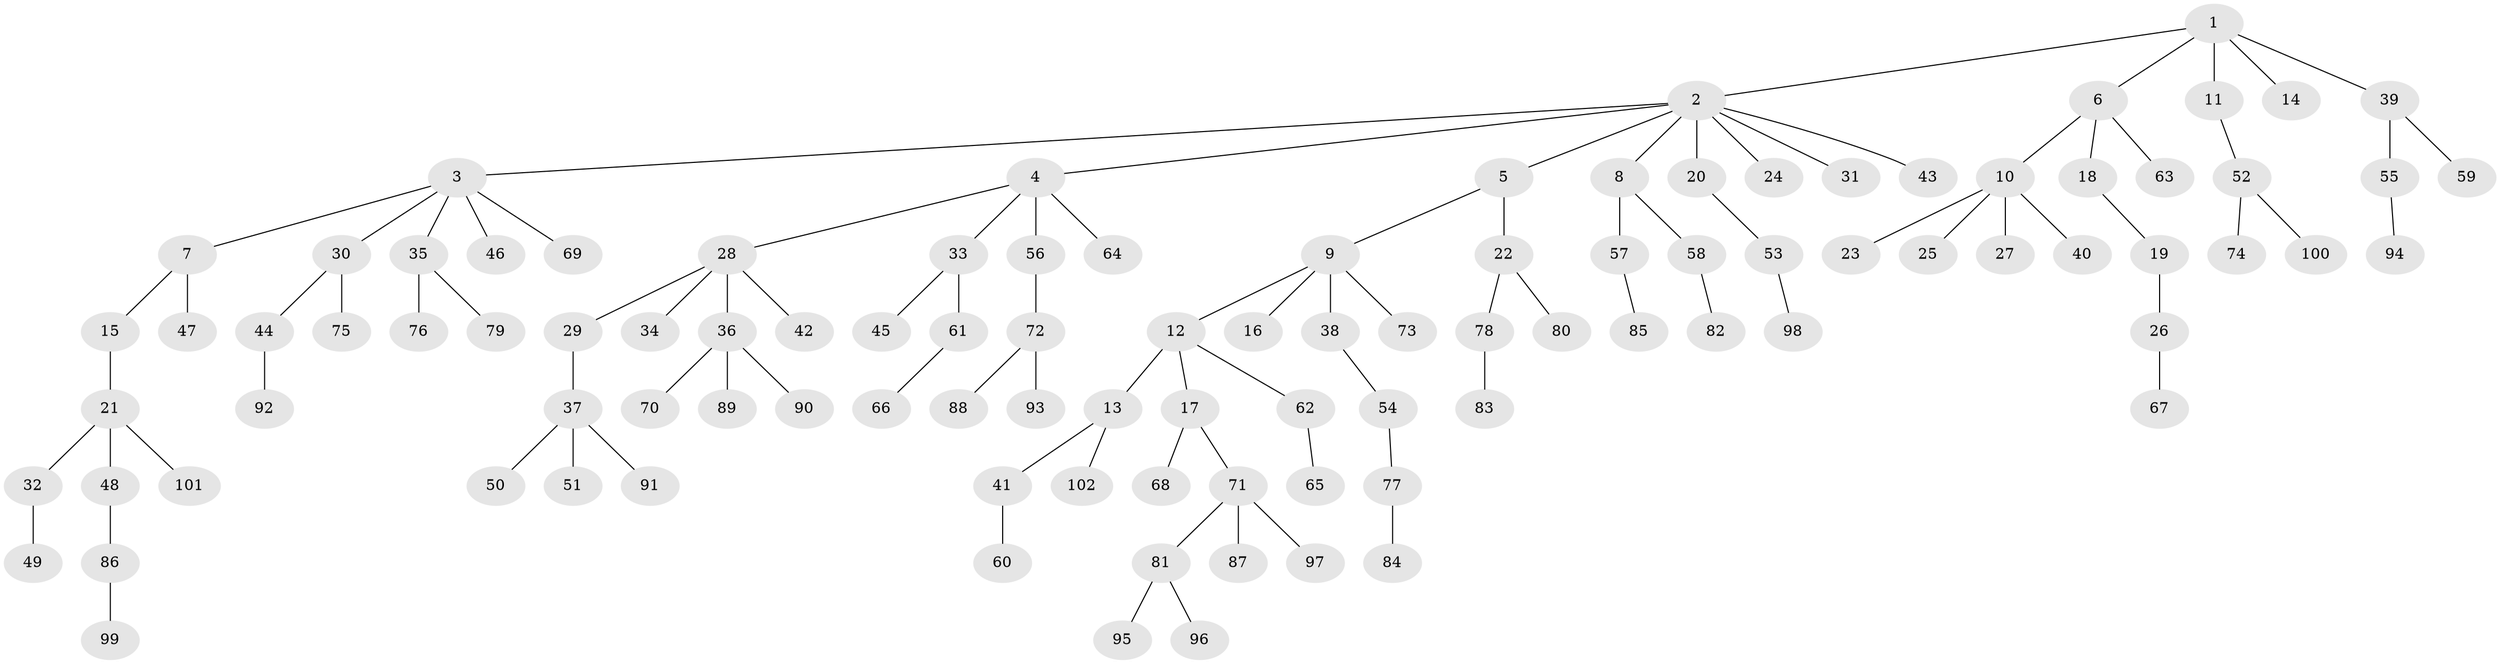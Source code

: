 // coarse degree distribution, {1: 0.6557377049180327, 2: 0.22950819672131148, 4: 0.06557377049180328, 3: 0.01639344262295082, 28: 0.01639344262295082, 5: 0.01639344262295082}
// Generated by graph-tools (version 1.1) at 2025/56/03/04/25 21:56:13]
// undirected, 102 vertices, 101 edges
graph export_dot {
graph [start="1"]
  node [color=gray90,style=filled];
  1;
  2;
  3;
  4;
  5;
  6;
  7;
  8;
  9;
  10;
  11;
  12;
  13;
  14;
  15;
  16;
  17;
  18;
  19;
  20;
  21;
  22;
  23;
  24;
  25;
  26;
  27;
  28;
  29;
  30;
  31;
  32;
  33;
  34;
  35;
  36;
  37;
  38;
  39;
  40;
  41;
  42;
  43;
  44;
  45;
  46;
  47;
  48;
  49;
  50;
  51;
  52;
  53;
  54;
  55;
  56;
  57;
  58;
  59;
  60;
  61;
  62;
  63;
  64;
  65;
  66;
  67;
  68;
  69;
  70;
  71;
  72;
  73;
  74;
  75;
  76;
  77;
  78;
  79;
  80;
  81;
  82;
  83;
  84;
  85;
  86;
  87;
  88;
  89;
  90;
  91;
  92;
  93;
  94;
  95;
  96;
  97;
  98;
  99;
  100;
  101;
  102;
  1 -- 2;
  1 -- 6;
  1 -- 11;
  1 -- 14;
  1 -- 39;
  2 -- 3;
  2 -- 4;
  2 -- 5;
  2 -- 8;
  2 -- 20;
  2 -- 24;
  2 -- 31;
  2 -- 43;
  3 -- 7;
  3 -- 30;
  3 -- 35;
  3 -- 46;
  3 -- 69;
  4 -- 28;
  4 -- 33;
  4 -- 56;
  4 -- 64;
  5 -- 9;
  5 -- 22;
  6 -- 10;
  6 -- 18;
  6 -- 63;
  7 -- 15;
  7 -- 47;
  8 -- 57;
  8 -- 58;
  9 -- 12;
  9 -- 16;
  9 -- 38;
  9 -- 73;
  10 -- 23;
  10 -- 25;
  10 -- 27;
  10 -- 40;
  11 -- 52;
  12 -- 13;
  12 -- 17;
  12 -- 62;
  13 -- 41;
  13 -- 102;
  15 -- 21;
  17 -- 68;
  17 -- 71;
  18 -- 19;
  19 -- 26;
  20 -- 53;
  21 -- 32;
  21 -- 48;
  21 -- 101;
  22 -- 78;
  22 -- 80;
  26 -- 67;
  28 -- 29;
  28 -- 34;
  28 -- 36;
  28 -- 42;
  29 -- 37;
  30 -- 44;
  30 -- 75;
  32 -- 49;
  33 -- 45;
  33 -- 61;
  35 -- 76;
  35 -- 79;
  36 -- 70;
  36 -- 89;
  36 -- 90;
  37 -- 50;
  37 -- 51;
  37 -- 91;
  38 -- 54;
  39 -- 55;
  39 -- 59;
  41 -- 60;
  44 -- 92;
  48 -- 86;
  52 -- 74;
  52 -- 100;
  53 -- 98;
  54 -- 77;
  55 -- 94;
  56 -- 72;
  57 -- 85;
  58 -- 82;
  61 -- 66;
  62 -- 65;
  71 -- 81;
  71 -- 87;
  71 -- 97;
  72 -- 88;
  72 -- 93;
  77 -- 84;
  78 -- 83;
  81 -- 95;
  81 -- 96;
  86 -- 99;
}
